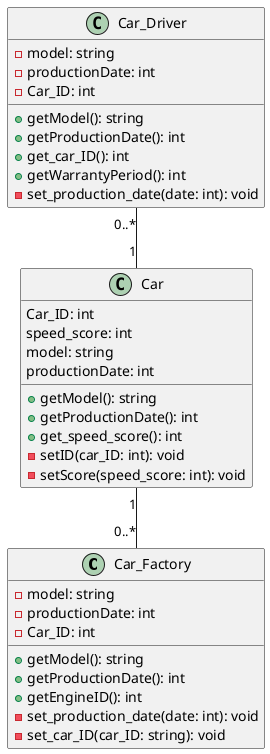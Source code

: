 @startuml
class Car_Factory {
    -model: string
    -productionDate: int
    -Car_ID: int

    +getModel(): string
    +getProductionDate(): int
    +getEngineID(): int
    -set_production_date(date: int): void
    -set_car_ID(car_ID: string): void
}

class Car_Driver{
    -model: string
    -productionDate: int
    -Car_ID: int

    +getModel(): string
    +getProductionDate(): int
    +get_car_ID(): int
    +getWarrantyPeriod(): int
    -set_production_date(date: int): void
}
'Traffic Administration Bureau
class Car{
    Car_ID: int
    speed_score: int
    model: string
    productionDate: int

    +getModel(): string
    +getProductionDate(): int
    +get_speed_score(): int
    -setID(car_ID: int): void
    -setScore(speed_score: int): void
}

Car_Driver "0..*" -- "1" Car

Car "1" -- "0..*" Car_Factory
@enduml